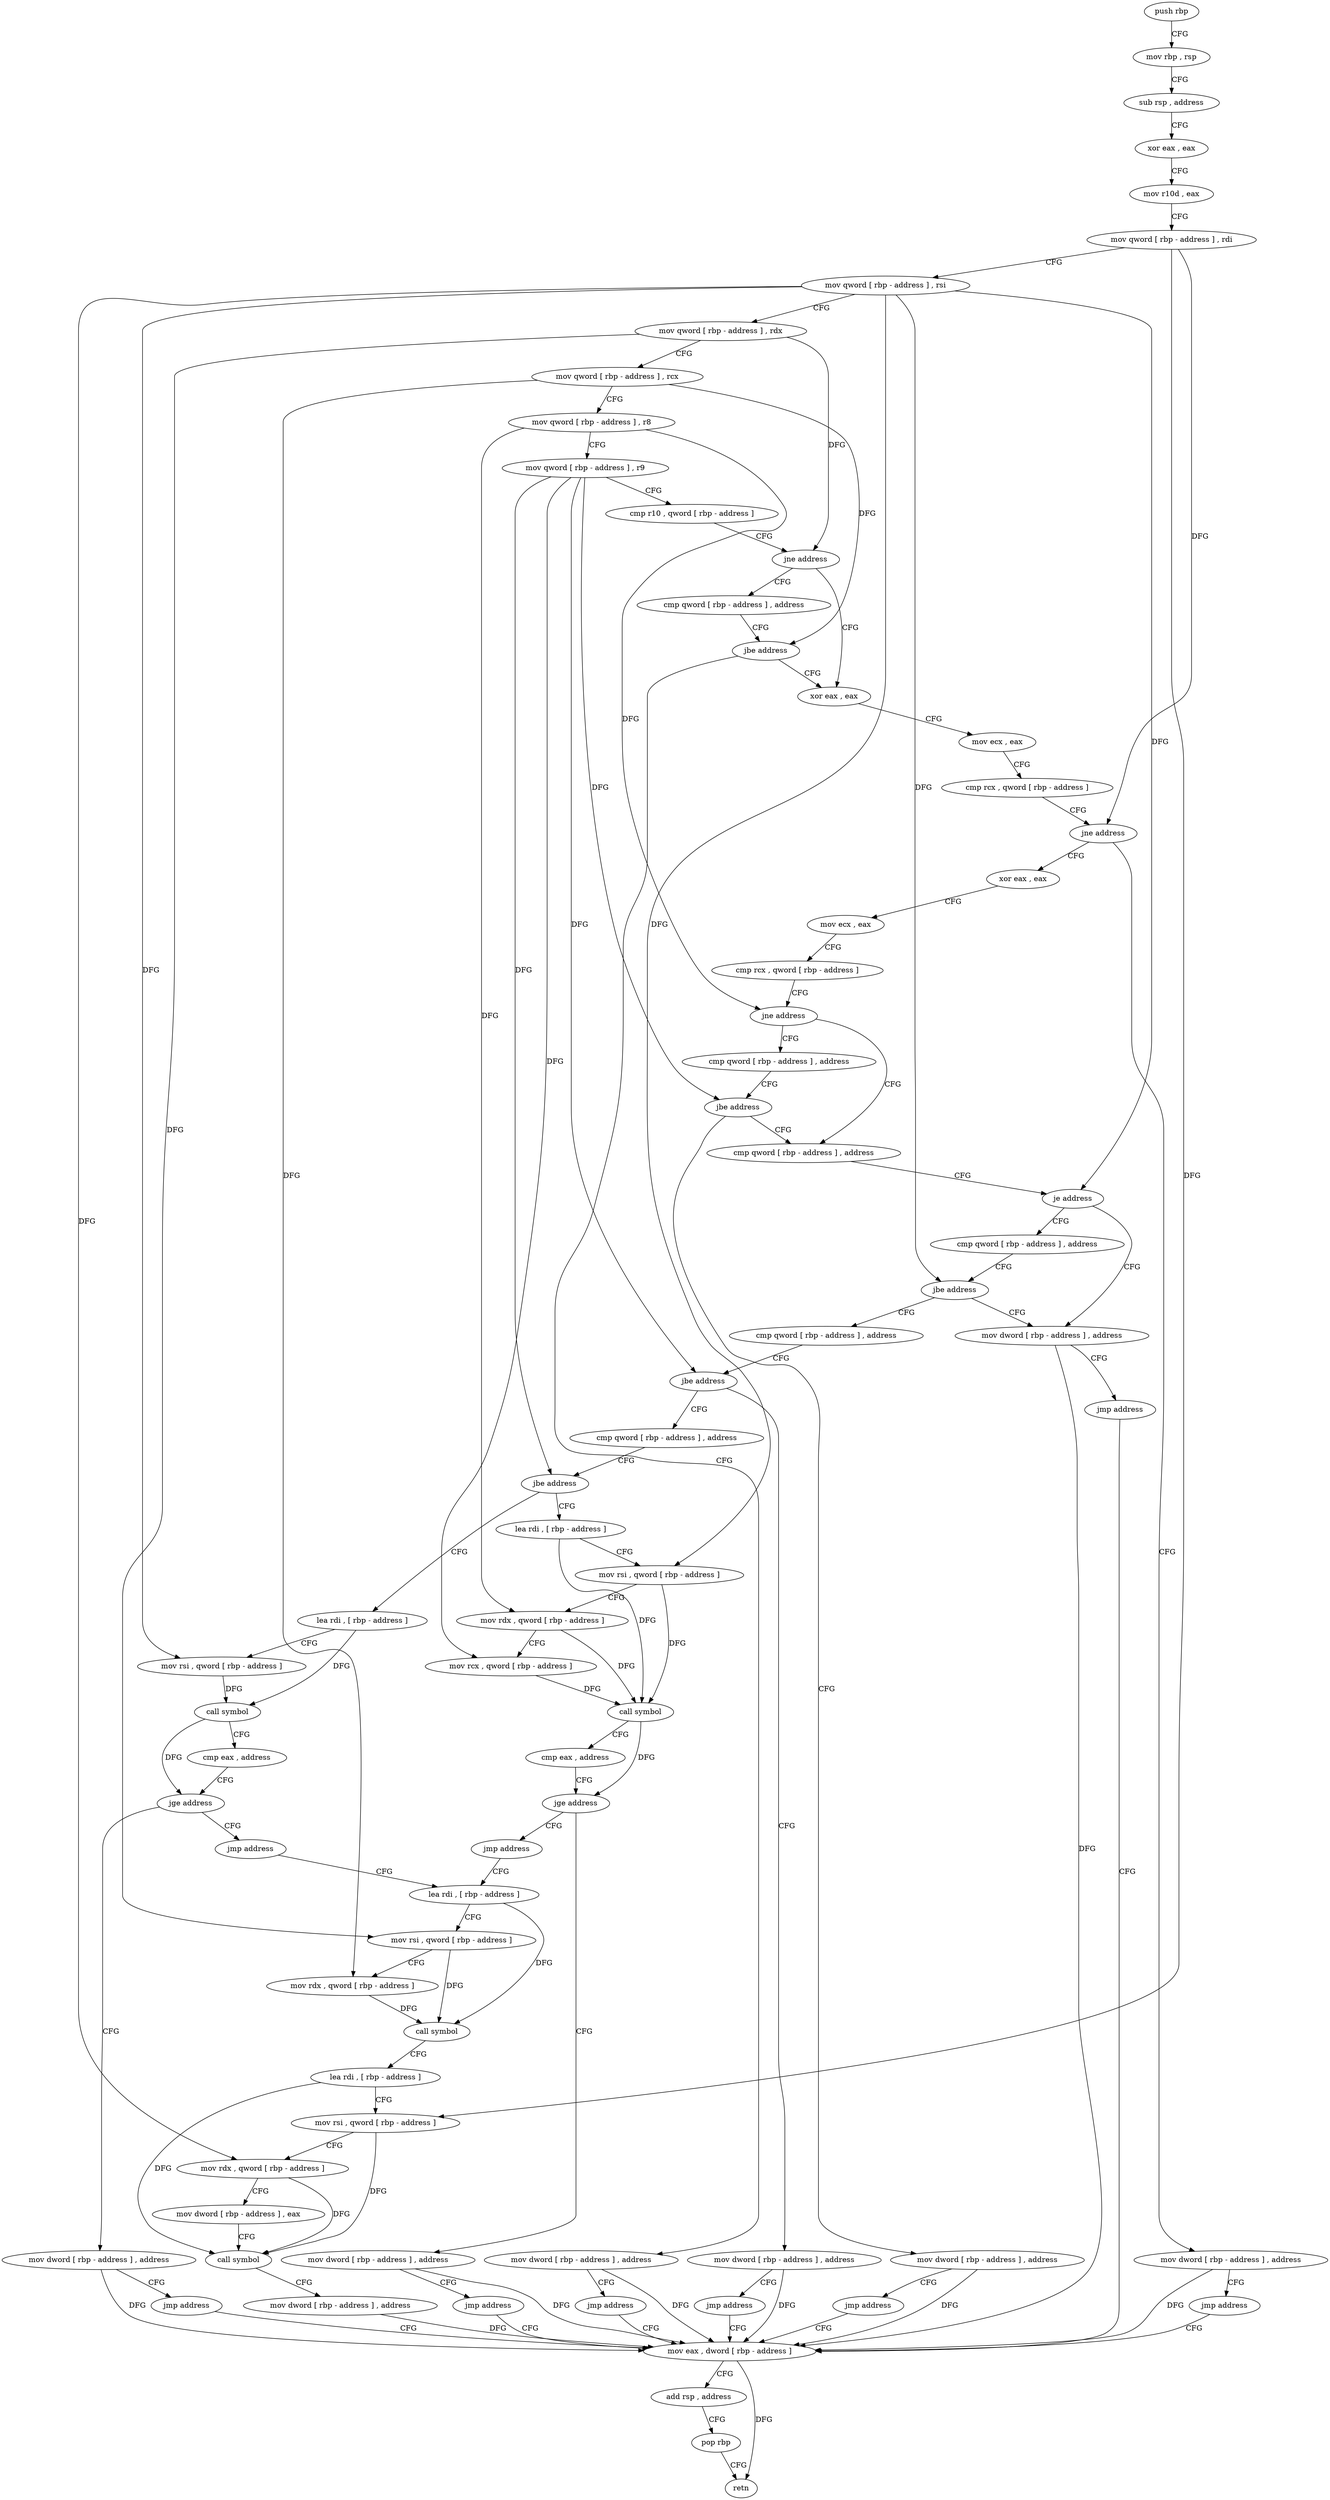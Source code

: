 digraph "func" {
"4240080" [label = "push rbp" ]
"4240081" [label = "mov rbp , rsp" ]
"4240084" [label = "sub rsp , address" ]
"4240091" [label = "xor eax , eax" ]
"4240093" [label = "mov r10d , eax" ]
"4240096" [label = "mov qword [ rbp - address ] , rdi" ]
"4240100" [label = "mov qword [ rbp - address ] , rsi" ]
"4240104" [label = "mov qword [ rbp - address ] , rdx" ]
"4240108" [label = "mov qword [ rbp - address ] , rcx" ]
"4240112" [label = "mov qword [ rbp - address ] , r8" ]
"4240116" [label = "mov qword [ rbp - address ] , r9" ]
"4240120" [label = "cmp r10 , qword [ rbp - address ]" ]
"4240124" [label = "jne address" ]
"4240153" [label = "xor eax , eax" ]
"4240130" [label = "cmp qword [ rbp - address ] , address" ]
"4240155" [label = "mov ecx , eax" ]
"4240157" [label = "cmp rcx , qword [ rbp - address ]" ]
"4240161" [label = "jne address" ]
"4240179" [label = "xor eax , eax" ]
"4240167" [label = "mov dword [ rbp - address ] , address" ]
"4240135" [label = "jbe address" ]
"4240141" [label = "mov dword [ rbp - address ] , address" ]
"4240181" [label = "mov ecx , eax" ]
"4240183" [label = "cmp rcx , qword [ rbp - address ]" ]
"4240187" [label = "jne address" ]
"4240216" [label = "cmp qword [ rbp - address ] , address" ]
"4240193" [label = "cmp qword [ rbp - address ] , address" ]
"4240174" [label = "jmp address" ]
"4240429" [label = "mov eax , dword [ rbp - address ]" ]
"4240148" [label = "jmp address" ]
"4240221" [label = "je address" ]
"4240238" [label = "mov dword [ rbp - address ] , address" ]
"4240227" [label = "cmp qword [ rbp - address ] , address" ]
"4240198" [label = "jbe address" ]
"4240204" [label = "mov dword [ rbp - address ] , address" ]
"4240432" [label = "add rsp , address" ]
"4240439" [label = "pop rbp" ]
"4240440" [label = "retn" ]
"4240245" [label = "jmp address" ]
"4240232" [label = "jbe address" ]
"4240250" [label = "cmp qword [ rbp - address ] , address" ]
"4240211" [label = "jmp address" ]
"4240255" [label = "jbe address" ]
"4240273" [label = "cmp qword [ rbp - address ] , address" ]
"4240261" [label = "mov dword [ rbp - address ] , address" ]
"4240278" [label = "jbe address" ]
"4240334" [label = "lea rdi , [ rbp - address ]" ]
"4240284" [label = "lea rdi , [ rbp - address ]" ]
"4240268" [label = "jmp address" ]
"4240341" [label = "mov rsi , qword [ rbp - address ]" ]
"4240345" [label = "call symbol" ]
"4240350" [label = "cmp eax , address" ]
"4240353" [label = "jge address" ]
"4240371" [label = "jmp address" ]
"4240359" [label = "mov dword [ rbp - address ] , address" ]
"4240291" [label = "mov rsi , qword [ rbp - address ]" ]
"4240295" [label = "mov rdx , qword [ rbp - address ]" ]
"4240299" [label = "mov rcx , qword [ rbp - address ]" ]
"4240303" [label = "call symbol" ]
"4240308" [label = "cmp eax , address" ]
"4240311" [label = "jge address" ]
"4240329" [label = "jmp address" ]
"4240317" [label = "mov dword [ rbp - address ] , address" ]
"4240376" [label = "lea rdi , [ rbp - address ]" ]
"4240366" [label = "jmp address" ]
"4240324" [label = "jmp address" ]
"4240383" [label = "mov rsi , qword [ rbp - address ]" ]
"4240387" [label = "mov rdx , qword [ rbp - address ]" ]
"4240391" [label = "call symbol" ]
"4240396" [label = "lea rdi , [ rbp - address ]" ]
"4240403" [label = "mov rsi , qword [ rbp - address ]" ]
"4240407" [label = "mov rdx , qword [ rbp - address ]" ]
"4240411" [label = "mov dword [ rbp - address ] , eax" ]
"4240417" [label = "call symbol" ]
"4240422" [label = "mov dword [ rbp - address ] , address" ]
"4240080" -> "4240081" [ label = "CFG" ]
"4240081" -> "4240084" [ label = "CFG" ]
"4240084" -> "4240091" [ label = "CFG" ]
"4240091" -> "4240093" [ label = "CFG" ]
"4240093" -> "4240096" [ label = "CFG" ]
"4240096" -> "4240100" [ label = "CFG" ]
"4240096" -> "4240161" [ label = "DFG" ]
"4240096" -> "4240403" [ label = "DFG" ]
"4240100" -> "4240104" [ label = "CFG" ]
"4240100" -> "4240221" [ label = "DFG" ]
"4240100" -> "4240232" [ label = "DFG" ]
"4240100" -> "4240341" [ label = "DFG" ]
"4240100" -> "4240291" [ label = "DFG" ]
"4240100" -> "4240407" [ label = "DFG" ]
"4240104" -> "4240108" [ label = "CFG" ]
"4240104" -> "4240124" [ label = "DFG" ]
"4240104" -> "4240383" [ label = "DFG" ]
"4240108" -> "4240112" [ label = "CFG" ]
"4240108" -> "4240135" [ label = "DFG" ]
"4240108" -> "4240387" [ label = "DFG" ]
"4240112" -> "4240116" [ label = "CFG" ]
"4240112" -> "4240187" [ label = "DFG" ]
"4240112" -> "4240295" [ label = "DFG" ]
"4240116" -> "4240120" [ label = "CFG" ]
"4240116" -> "4240198" [ label = "DFG" ]
"4240116" -> "4240255" [ label = "DFG" ]
"4240116" -> "4240278" [ label = "DFG" ]
"4240116" -> "4240299" [ label = "DFG" ]
"4240120" -> "4240124" [ label = "CFG" ]
"4240124" -> "4240153" [ label = "CFG" ]
"4240124" -> "4240130" [ label = "CFG" ]
"4240153" -> "4240155" [ label = "CFG" ]
"4240130" -> "4240135" [ label = "CFG" ]
"4240155" -> "4240157" [ label = "CFG" ]
"4240157" -> "4240161" [ label = "CFG" ]
"4240161" -> "4240179" [ label = "CFG" ]
"4240161" -> "4240167" [ label = "CFG" ]
"4240179" -> "4240181" [ label = "CFG" ]
"4240167" -> "4240174" [ label = "CFG" ]
"4240167" -> "4240429" [ label = "DFG" ]
"4240135" -> "4240153" [ label = "CFG" ]
"4240135" -> "4240141" [ label = "CFG" ]
"4240141" -> "4240148" [ label = "CFG" ]
"4240141" -> "4240429" [ label = "DFG" ]
"4240181" -> "4240183" [ label = "CFG" ]
"4240183" -> "4240187" [ label = "CFG" ]
"4240187" -> "4240216" [ label = "CFG" ]
"4240187" -> "4240193" [ label = "CFG" ]
"4240216" -> "4240221" [ label = "CFG" ]
"4240193" -> "4240198" [ label = "CFG" ]
"4240174" -> "4240429" [ label = "CFG" ]
"4240429" -> "4240432" [ label = "CFG" ]
"4240429" -> "4240440" [ label = "DFG" ]
"4240148" -> "4240429" [ label = "CFG" ]
"4240221" -> "4240238" [ label = "CFG" ]
"4240221" -> "4240227" [ label = "CFG" ]
"4240238" -> "4240245" [ label = "CFG" ]
"4240238" -> "4240429" [ label = "DFG" ]
"4240227" -> "4240232" [ label = "CFG" ]
"4240198" -> "4240216" [ label = "CFG" ]
"4240198" -> "4240204" [ label = "CFG" ]
"4240204" -> "4240211" [ label = "CFG" ]
"4240204" -> "4240429" [ label = "DFG" ]
"4240432" -> "4240439" [ label = "CFG" ]
"4240439" -> "4240440" [ label = "CFG" ]
"4240245" -> "4240429" [ label = "CFG" ]
"4240232" -> "4240250" [ label = "CFG" ]
"4240232" -> "4240238" [ label = "CFG" ]
"4240250" -> "4240255" [ label = "CFG" ]
"4240211" -> "4240429" [ label = "CFG" ]
"4240255" -> "4240273" [ label = "CFG" ]
"4240255" -> "4240261" [ label = "CFG" ]
"4240273" -> "4240278" [ label = "CFG" ]
"4240261" -> "4240268" [ label = "CFG" ]
"4240261" -> "4240429" [ label = "DFG" ]
"4240278" -> "4240334" [ label = "CFG" ]
"4240278" -> "4240284" [ label = "CFG" ]
"4240334" -> "4240341" [ label = "CFG" ]
"4240334" -> "4240345" [ label = "DFG" ]
"4240284" -> "4240291" [ label = "CFG" ]
"4240284" -> "4240303" [ label = "DFG" ]
"4240268" -> "4240429" [ label = "CFG" ]
"4240341" -> "4240345" [ label = "DFG" ]
"4240345" -> "4240350" [ label = "CFG" ]
"4240345" -> "4240353" [ label = "DFG" ]
"4240350" -> "4240353" [ label = "CFG" ]
"4240353" -> "4240371" [ label = "CFG" ]
"4240353" -> "4240359" [ label = "CFG" ]
"4240371" -> "4240376" [ label = "CFG" ]
"4240359" -> "4240366" [ label = "CFG" ]
"4240359" -> "4240429" [ label = "DFG" ]
"4240291" -> "4240295" [ label = "CFG" ]
"4240291" -> "4240303" [ label = "DFG" ]
"4240295" -> "4240299" [ label = "CFG" ]
"4240295" -> "4240303" [ label = "DFG" ]
"4240299" -> "4240303" [ label = "DFG" ]
"4240303" -> "4240308" [ label = "CFG" ]
"4240303" -> "4240311" [ label = "DFG" ]
"4240308" -> "4240311" [ label = "CFG" ]
"4240311" -> "4240329" [ label = "CFG" ]
"4240311" -> "4240317" [ label = "CFG" ]
"4240329" -> "4240376" [ label = "CFG" ]
"4240317" -> "4240324" [ label = "CFG" ]
"4240317" -> "4240429" [ label = "DFG" ]
"4240376" -> "4240383" [ label = "CFG" ]
"4240376" -> "4240391" [ label = "DFG" ]
"4240366" -> "4240429" [ label = "CFG" ]
"4240324" -> "4240429" [ label = "CFG" ]
"4240383" -> "4240387" [ label = "CFG" ]
"4240383" -> "4240391" [ label = "DFG" ]
"4240387" -> "4240391" [ label = "DFG" ]
"4240391" -> "4240396" [ label = "CFG" ]
"4240396" -> "4240403" [ label = "CFG" ]
"4240396" -> "4240417" [ label = "DFG" ]
"4240403" -> "4240407" [ label = "CFG" ]
"4240403" -> "4240417" [ label = "DFG" ]
"4240407" -> "4240411" [ label = "CFG" ]
"4240407" -> "4240417" [ label = "DFG" ]
"4240411" -> "4240417" [ label = "CFG" ]
"4240417" -> "4240422" [ label = "CFG" ]
"4240422" -> "4240429" [ label = "DFG" ]
}

